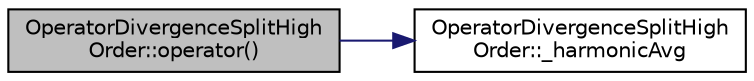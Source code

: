 digraph "OperatorDivergenceSplitHighOrder::operator()"
{
  edge [fontname="Helvetica",fontsize="10",labelfontname="Helvetica",labelfontsize="10"];
  node [fontname="Helvetica",fontsize="10",shape=record];
  rankdir="LR";
  Node1 [label="OperatorDivergenceSplitHigh\lOrder::operator()",height=0.2,width=0.4,color="black", fillcolor="grey75", style="filled", fontcolor="black"];
  Node1 -> Node2 [color="midnightblue",fontsize="10",style="solid",fontname="Helvetica"];
  Node2 [label="OperatorDivergenceSplitHigh\lOrder::_harmonicAvg",height=0.2,width=0.4,color="black", fillcolor="white", style="filled",URL="$struct_operator_divergence_split_high_order.html#a3b424419c1a002fed0ef9f74da3ce809"];
}

